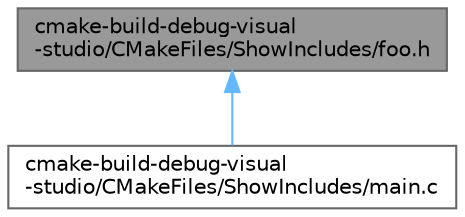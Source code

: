 digraph "cmake-build-debug-visual-studio/CMakeFiles/ShowIncludes/foo.h"
{
 // LATEX_PDF_SIZE
  bgcolor="transparent";
  edge [fontname=Helvetica,fontsize=10,labelfontname=Helvetica,labelfontsize=10];
  node [fontname=Helvetica,fontsize=10,shape=box,height=0.2,width=0.4];
  Node1 [label="cmake-build-debug-visual\l-studio/CMakeFiles/ShowIncludes/foo.h",height=0.2,width=0.4,color="gray40", fillcolor="grey60", style="filled", fontcolor="black",tooltip=" "];
  Node1 -> Node2 [dir="back",color="steelblue1",style="solid"];
  Node2 [label="cmake-build-debug-visual\l-studio/CMakeFiles/ShowIncludes/main.c",height=0.2,width=0.4,color="grey40", fillcolor="white", style="filled",URL="$main_8c.html",tooltip=" "];
}

